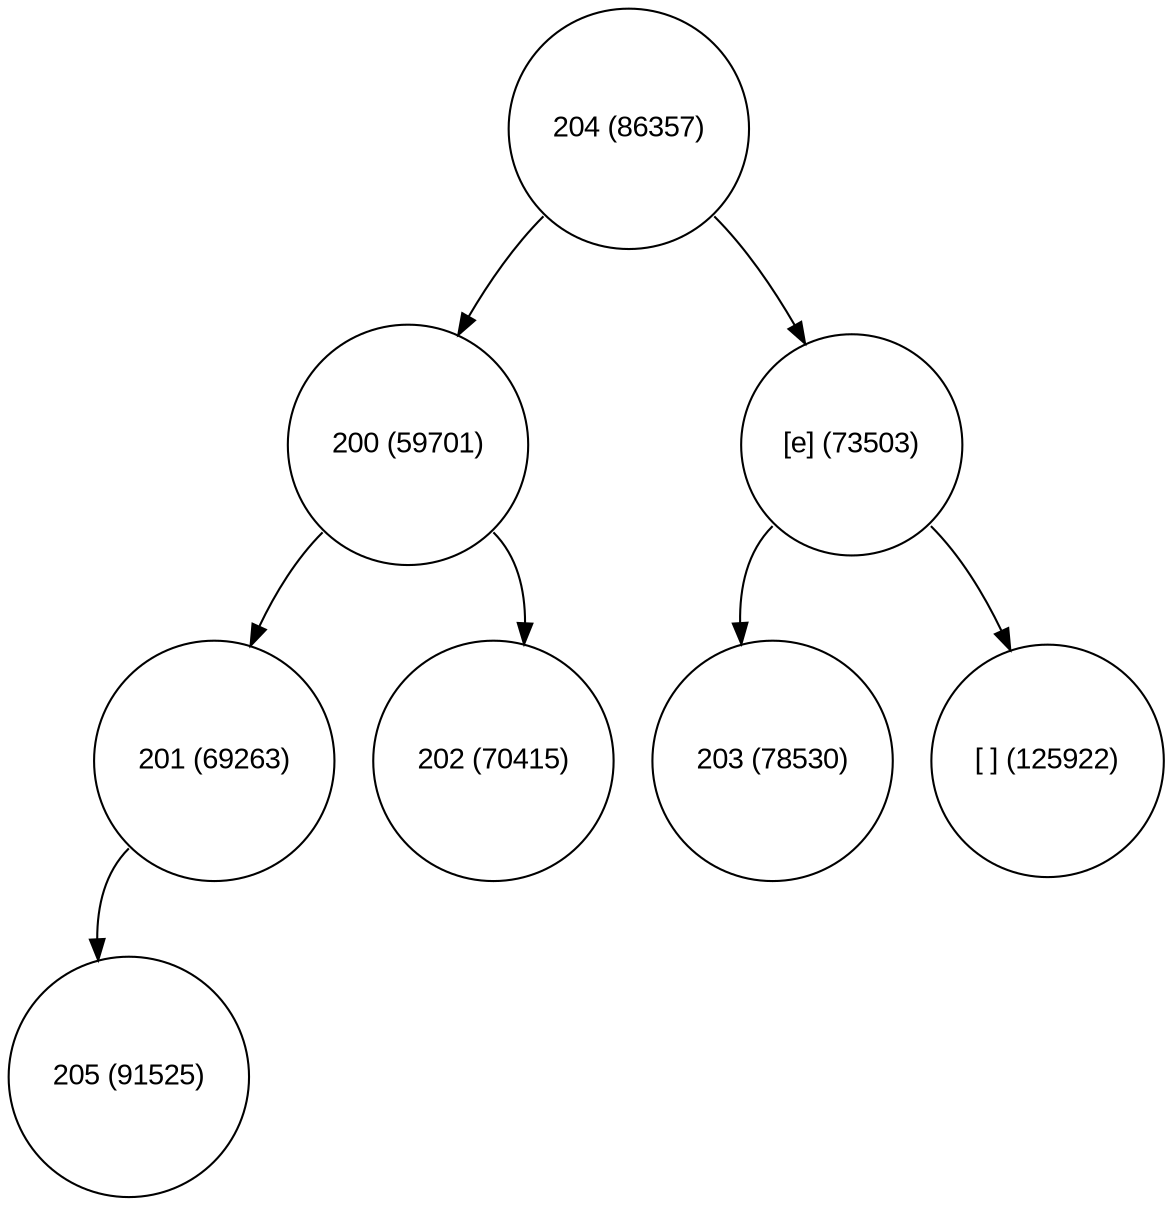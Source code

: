 digraph move_down {
	node [fontname="Arial", shape="circle", width=0.5]; 

	0 [label = "204 (86357)"];
	0:sw -> 1;
	1 [label = "200 (59701)"];
	1:sw -> 3;
	3 [label = "201 (69263)"];
	3:sw -> 7;
	7 [label = "205 (91525)"];
	1:se -> 4;
	4 [label = "202 (70415)"];
	0:se -> 2;
	2 [label = "[e] (73503)"];
	2:sw -> 5;
	5 [label = "203 (78530)"];
	2:se -> 6;
	6 [label = "[ ] (125922)"];
}
